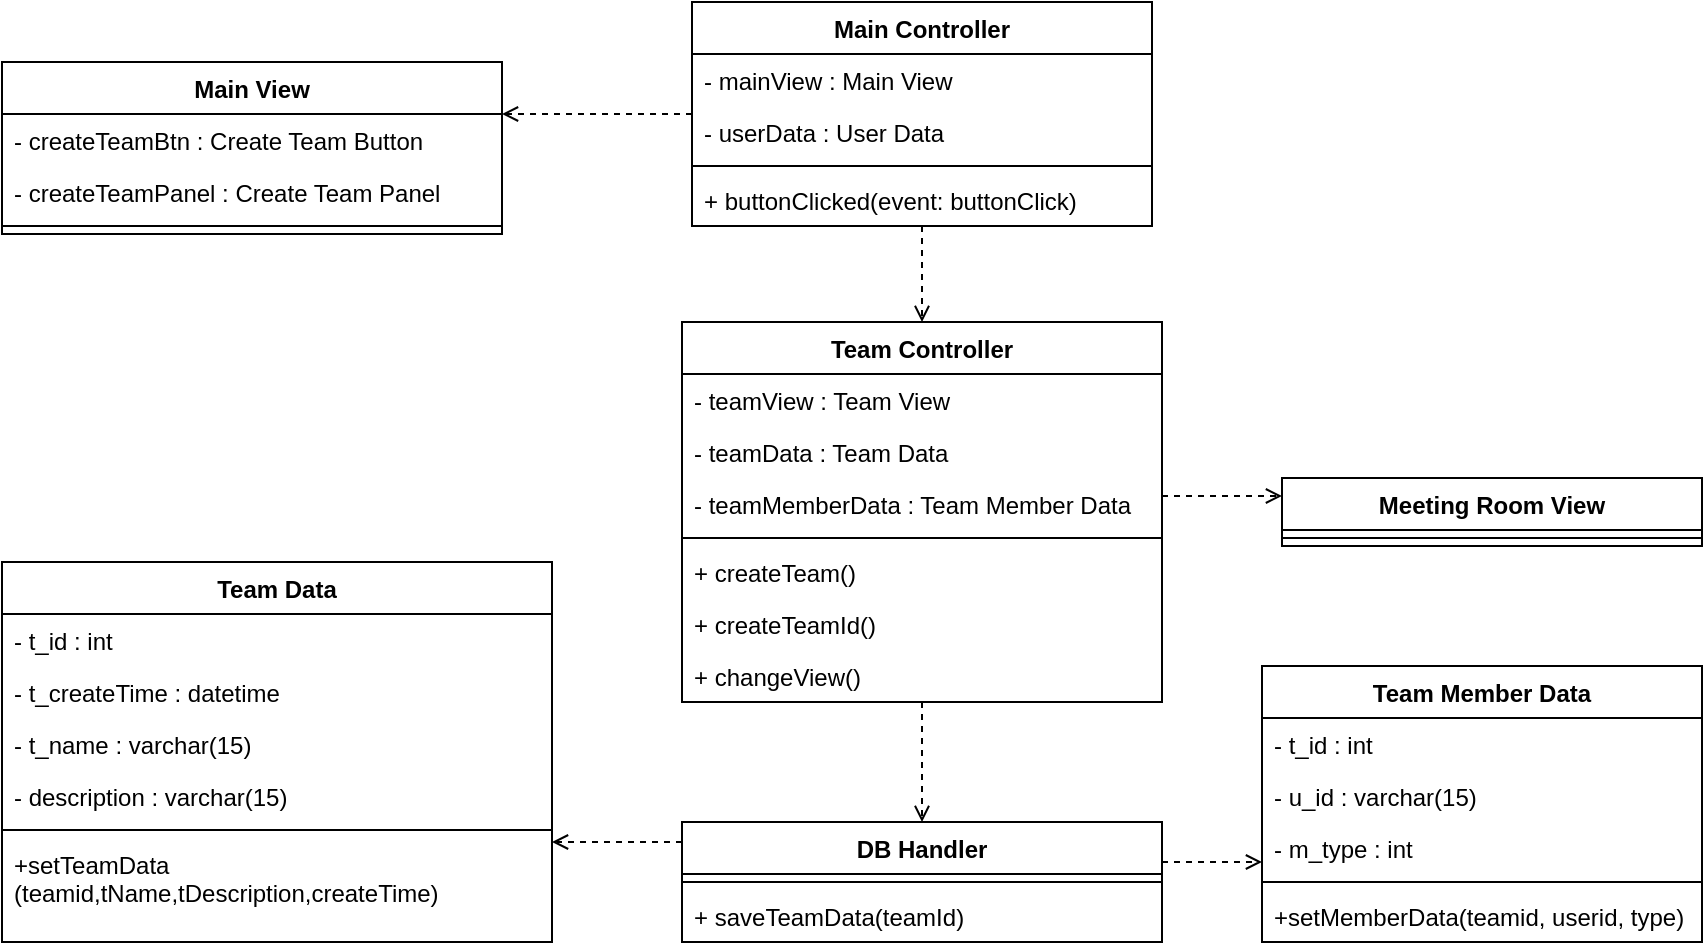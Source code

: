 <mxfile version="14.7.6" type="github">
  <diagram id="ARZhKI-HRwNtofPweC6J" name="Page-1">
    <mxGraphModel dx="2489" dy="1931" grid="1" gridSize="10" guides="1" tooltips="1" connect="1" arrows="1" fold="1" page="1" pageScale="1" pageWidth="827" pageHeight="1169" math="0" shadow="0">
      <root>
        <mxCell id="0" />
        <mxCell id="1" parent="0" />
        <mxCell id="k1bTv8jbRsnfldpBBQah-1" value="Main View" style="swimlane;fontStyle=1;align=center;verticalAlign=top;childLayout=stackLayout;horizontal=1;startSize=26;horizontalStack=0;resizeParent=1;resizeParentMax=0;resizeLast=0;collapsible=1;marginBottom=0;" parent="1" vertex="1">
          <mxGeometry x="-60" y="-50" width="250" height="86" as="geometry" />
        </mxCell>
        <mxCell id="k1bTv8jbRsnfldpBBQah-83" value="- createTeamBtn : Create Team Button" style="text;strokeColor=none;fillColor=none;align=left;verticalAlign=top;spacingLeft=4;spacingRight=4;overflow=hidden;rotatable=0;points=[[0,0.5],[1,0.5]];portConstraint=eastwest;" parent="k1bTv8jbRsnfldpBBQah-1" vertex="1">
          <mxGeometry y="26" width="250" height="26" as="geometry" />
        </mxCell>
        <mxCell id="k1bTv8jbRsnfldpBBQah-84" value="- createTeamPanel : Create Team Panel" style="text;strokeColor=none;fillColor=none;align=left;verticalAlign=top;spacingLeft=4;spacingRight=4;overflow=hidden;rotatable=0;points=[[0,0.5],[1,0.5]];portConstraint=eastwest;" parent="k1bTv8jbRsnfldpBBQah-1" vertex="1">
          <mxGeometry y="52" width="250" height="26" as="geometry" />
        </mxCell>
        <mxCell id="k1bTv8jbRsnfldpBBQah-3" value="" style="line;strokeWidth=1;fillColor=none;align=left;verticalAlign=middle;spacingTop=-1;spacingLeft=3;spacingRight=3;rotatable=0;labelPosition=right;points=[];portConstraint=eastwest;" parent="k1bTv8jbRsnfldpBBQah-1" vertex="1">
          <mxGeometry y="78" width="250" height="8" as="geometry" />
        </mxCell>
        <mxCell id="k1bTv8jbRsnfldpBBQah-57" style="edgeStyle=orthogonalEdgeStyle;rounded=0;orthogonalLoop=1;jettySize=auto;html=1;dashed=1;endArrow=open;endFill=0;" parent="1" source="k1bTv8jbRsnfldpBBQah-5" target="k1bTv8jbRsnfldpBBQah-1" edge="1">
          <mxGeometry relative="1" as="geometry">
            <Array as="points">
              <mxPoint x="170" y="-24" />
              <mxPoint x="170" y="-24" />
            </Array>
          </mxGeometry>
        </mxCell>
        <mxCell id="k1bTv8jbRsnfldpBBQah-5" value="Main Controller" style="swimlane;fontStyle=1;align=center;verticalAlign=top;childLayout=stackLayout;horizontal=1;startSize=26;horizontalStack=0;resizeParent=1;resizeParentMax=0;resizeLast=0;collapsible=1;marginBottom=0;" parent="1" vertex="1">
          <mxGeometry x="285" y="-80" width="230" height="112" as="geometry" />
        </mxCell>
        <mxCell id="k1bTv8jbRsnfldpBBQah-82" value="- mainView : Main View" style="text;strokeColor=none;fillColor=none;align=left;verticalAlign=top;spacingLeft=4;spacingRight=4;overflow=hidden;rotatable=0;points=[[0,0.5],[1,0.5]];portConstraint=eastwest;" parent="k1bTv8jbRsnfldpBBQah-5" vertex="1">
          <mxGeometry y="26" width="230" height="26" as="geometry" />
        </mxCell>
        <mxCell id="k1bTv8jbRsnfldpBBQah-6" value="- userData : User Data" style="text;strokeColor=none;fillColor=none;align=left;verticalAlign=top;spacingLeft=4;spacingRight=4;overflow=hidden;rotatable=0;points=[[0,0.5],[1,0.5]];portConstraint=eastwest;" parent="k1bTv8jbRsnfldpBBQah-5" vertex="1">
          <mxGeometry y="52" width="230" height="26" as="geometry" />
        </mxCell>
        <mxCell id="k1bTv8jbRsnfldpBBQah-7" value="" style="line;strokeWidth=1;fillColor=none;align=left;verticalAlign=middle;spacingTop=-1;spacingLeft=3;spacingRight=3;rotatable=0;labelPosition=right;points=[];portConstraint=eastwest;" parent="k1bTv8jbRsnfldpBBQah-5" vertex="1">
          <mxGeometry y="78" width="230" height="8" as="geometry" />
        </mxCell>
        <mxCell id="k1bTv8jbRsnfldpBBQah-8" value="+ buttonClicked(event: buttonClick)" style="text;strokeColor=none;fillColor=none;align=left;verticalAlign=top;spacingLeft=4;spacingRight=4;overflow=hidden;rotatable=0;points=[[0,0.5],[1,0.5]];portConstraint=eastwest;" parent="k1bTv8jbRsnfldpBBQah-5" vertex="1">
          <mxGeometry y="86" width="230" height="26" as="geometry" />
        </mxCell>
        <mxCell id="k1bTv8jbRsnfldpBBQah-61" style="edgeStyle=orthogonalEdgeStyle;rounded=0;orthogonalLoop=1;jettySize=auto;html=1;dashed=1;endArrow=open;endFill=0;" parent="1" source="k1bTv8jbRsnfldpBBQah-9" target="k1bTv8jbRsnfldpBBQah-33" edge="1">
          <mxGeometry relative="1" as="geometry">
            <Array as="points">
              <mxPoint x="560" y="167" />
              <mxPoint x="560" y="167" />
            </Array>
          </mxGeometry>
        </mxCell>
        <mxCell id="k1bTv8jbRsnfldpBBQah-80" style="edgeStyle=orthogonalEdgeStyle;rounded=0;orthogonalLoop=1;jettySize=auto;html=1;dashed=1;endArrow=open;endFill=0;" parent="1" source="k1bTv8jbRsnfldpBBQah-9" target="k1bTv8jbRsnfldpBBQah-13" edge="1">
          <mxGeometry relative="1" as="geometry">
            <Array as="points">
              <mxPoint x="380" y="250" />
              <mxPoint x="380" y="250" />
            </Array>
          </mxGeometry>
        </mxCell>
        <mxCell id="k1bTv8jbRsnfldpBBQah-9" value="Team Controller" style="swimlane;fontStyle=1;align=center;verticalAlign=top;childLayout=stackLayout;horizontal=1;startSize=26;horizontalStack=0;resizeParent=1;resizeParentMax=0;resizeLast=0;collapsible=1;marginBottom=0;" parent="1" vertex="1">
          <mxGeometry x="280" y="80" width="240" height="190" as="geometry" />
        </mxCell>
        <mxCell id="k1bTv8jbRsnfldpBBQah-10" value="- teamView : Team View" style="text;strokeColor=none;fillColor=none;align=left;verticalAlign=top;spacingLeft=4;spacingRight=4;overflow=hidden;rotatable=0;points=[[0,0.5],[1,0.5]];portConstraint=eastwest;" parent="k1bTv8jbRsnfldpBBQah-9" vertex="1">
          <mxGeometry y="26" width="240" height="26" as="geometry" />
        </mxCell>
        <mxCell id="k1bTv8jbRsnfldpBBQah-37" value="- teamData : Team Data" style="text;strokeColor=none;fillColor=none;align=left;verticalAlign=top;spacingLeft=4;spacingRight=4;overflow=hidden;rotatable=0;points=[[0,0.5],[1,0.5]];portConstraint=eastwest;" parent="k1bTv8jbRsnfldpBBQah-9" vertex="1">
          <mxGeometry y="52" width="240" height="26" as="geometry" />
        </mxCell>
        <mxCell id="k1bTv8jbRsnfldpBBQah-38" value="- teamMemberData : Team Member Data" style="text;strokeColor=none;fillColor=none;align=left;verticalAlign=top;spacingLeft=4;spacingRight=4;overflow=hidden;rotatable=0;points=[[0,0.5],[1,0.5]];portConstraint=eastwest;" parent="k1bTv8jbRsnfldpBBQah-9" vertex="1">
          <mxGeometry y="78" width="240" height="26" as="geometry" />
        </mxCell>
        <mxCell id="k1bTv8jbRsnfldpBBQah-11" value="" style="line;strokeWidth=1;fillColor=none;align=left;verticalAlign=middle;spacingTop=-1;spacingLeft=3;spacingRight=3;rotatable=0;labelPosition=right;points=[];portConstraint=eastwest;" parent="k1bTv8jbRsnfldpBBQah-9" vertex="1">
          <mxGeometry y="104" width="240" height="8" as="geometry" />
        </mxCell>
        <mxCell id="k1bTv8jbRsnfldpBBQah-12" value="+ createTeam()" style="text;strokeColor=none;fillColor=none;align=left;verticalAlign=top;spacingLeft=4;spacingRight=4;overflow=hidden;rotatable=0;points=[[0,0.5],[1,0.5]];portConstraint=eastwest;" parent="k1bTv8jbRsnfldpBBQah-9" vertex="1">
          <mxGeometry y="112" width="240" height="26" as="geometry" />
        </mxCell>
        <mxCell id="k1bTv8jbRsnfldpBBQah-39" value="+ createTeamId()" style="text;strokeColor=none;fillColor=none;align=left;verticalAlign=top;spacingLeft=4;spacingRight=4;overflow=hidden;rotatable=0;points=[[0,0.5],[1,0.5]];portConstraint=eastwest;" parent="k1bTv8jbRsnfldpBBQah-9" vertex="1">
          <mxGeometry y="138" width="240" height="26" as="geometry" />
        </mxCell>
        <mxCell id="k1bTv8jbRsnfldpBBQah-41" value="+ changeView()" style="text;strokeColor=none;fillColor=none;align=left;verticalAlign=top;spacingLeft=4;spacingRight=4;overflow=hidden;rotatable=0;points=[[0,0.5],[1,0.5]];portConstraint=eastwest;" parent="k1bTv8jbRsnfldpBBQah-9" vertex="1">
          <mxGeometry y="164" width="240" height="26" as="geometry" />
        </mxCell>
        <mxCell id="k1bTv8jbRsnfldpBBQah-78" style="edgeStyle=orthogonalEdgeStyle;rounded=0;orthogonalLoop=1;jettySize=auto;html=1;dashed=1;endArrow=open;endFill=0;" parent="1" source="k1bTv8jbRsnfldpBBQah-13" target="k1bTv8jbRsnfldpBBQah-63" edge="1">
          <mxGeometry relative="1" as="geometry">
            <Array as="points">
              <mxPoint x="235" y="340" />
              <mxPoint x="235" y="340" />
            </Array>
          </mxGeometry>
        </mxCell>
        <mxCell id="k1bTv8jbRsnfldpBBQah-79" style="edgeStyle=orthogonalEdgeStyle;rounded=0;orthogonalLoop=1;jettySize=auto;html=1;dashed=1;endArrow=open;endFill=0;" parent="1" source="k1bTv8jbRsnfldpBBQah-13" target="k1bTv8jbRsnfldpBBQah-70" edge="1">
          <mxGeometry relative="1" as="geometry">
            <Array as="points">
              <mxPoint x="550" y="350" />
              <mxPoint x="550" y="350" />
            </Array>
          </mxGeometry>
        </mxCell>
        <mxCell id="k1bTv8jbRsnfldpBBQah-13" value="DB Handler" style="swimlane;fontStyle=1;align=center;verticalAlign=top;childLayout=stackLayout;horizontal=1;startSize=26;horizontalStack=0;resizeParent=1;resizeParentMax=0;resizeLast=0;collapsible=1;marginBottom=0;" parent="1" vertex="1">
          <mxGeometry x="280" y="330" width="240" height="60" as="geometry" />
        </mxCell>
        <mxCell id="k1bTv8jbRsnfldpBBQah-15" value="" style="line;strokeWidth=1;fillColor=none;align=left;verticalAlign=middle;spacingTop=-1;spacingLeft=3;spacingRight=3;rotatable=0;labelPosition=right;points=[];portConstraint=eastwest;" parent="k1bTv8jbRsnfldpBBQah-13" vertex="1">
          <mxGeometry y="26" width="240" height="8" as="geometry" />
        </mxCell>
        <mxCell id="k1bTv8jbRsnfldpBBQah-44" value="+ saveTeamData(teamId)" style="text;strokeColor=none;fillColor=none;align=left;verticalAlign=top;spacingLeft=4;spacingRight=4;overflow=hidden;rotatable=0;points=[[0,0.5],[1,0.5]];portConstraint=eastwest;" parent="k1bTv8jbRsnfldpBBQah-13" vertex="1">
          <mxGeometry y="34" width="240" height="26" as="geometry" />
        </mxCell>
        <mxCell id="k1bTv8jbRsnfldpBBQah-33" value="Meeting Room View" style="swimlane;fontStyle=1;align=center;verticalAlign=top;childLayout=stackLayout;horizontal=1;startSize=26;horizontalStack=0;resizeParent=1;resizeParentMax=0;resizeLast=0;collapsible=1;marginBottom=0;" parent="1" vertex="1">
          <mxGeometry x="580" y="158" width="210" height="34" as="geometry" />
        </mxCell>
        <mxCell id="k1bTv8jbRsnfldpBBQah-35" value="" style="line;strokeWidth=1;fillColor=none;align=left;verticalAlign=middle;spacingTop=-1;spacingLeft=3;spacingRight=3;rotatable=0;labelPosition=right;points=[];portConstraint=eastwest;" parent="k1bTv8jbRsnfldpBBQah-33" vertex="1">
          <mxGeometry y="26" width="210" height="8" as="geometry" />
        </mxCell>
        <mxCell id="k1bTv8jbRsnfldpBBQah-63" value="Team Data" style="swimlane;fontStyle=1;align=center;verticalAlign=top;childLayout=stackLayout;horizontal=1;startSize=26;horizontalStack=0;resizeParent=1;resizeParentMax=0;resizeLast=0;collapsible=1;marginBottom=0;" parent="1" vertex="1">
          <mxGeometry x="-60" y="200" width="275" height="190" as="geometry" />
        </mxCell>
        <mxCell id="k1bTv8jbRsnfldpBBQah-69" value="- t_id : int" style="text;strokeColor=none;fillColor=none;align=left;verticalAlign=top;spacingLeft=4;spacingRight=4;overflow=hidden;rotatable=0;points=[[0,0.5],[1,0.5]];portConstraint=eastwest;" parent="k1bTv8jbRsnfldpBBQah-63" vertex="1">
          <mxGeometry y="26" width="275" height="26" as="geometry" />
        </mxCell>
        <mxCell id="k1bTv8jbRsnfldpBBQah-68" value="- t_createTime : datetime" style="text;strokeColor=none;fillColor=none;align=left;verticalAlign=top;spacingLeft=4;spacingRight=4;overflow=hidden;rotatable=0;points=[[0,0.5],[1,0.5]];portConstraint=eastwest;" parent="k1bTv8jbRsnfldpBBQah-63" vertex="1">
          <mxGeometry y="52" width="275" height="26" as="geometry" />
        </mxCell>
        <mxCell id="k1bTv8jbRsnfldpBBQah-87" value="- t_name : varchar(15)" style="text;strokeColor=none;fillColor=none;align=left;verticalAlign=top;spacingLeft=4;spacingRight=4;overflow=hidden;rotatable=0;points=[[0,0.5],[1,0.5]];portConstraint=eastwest;" parent="k1bTv8jbRsnfldpBBQah-63" vertex="1">
          <mxGeometry y="78" width="275" height="26" as="geometry" />
        </mxCell>
        <mxCell id="k1bTv8jbRsnfldpBBQah-64" value="- description : varchar(15)" style="text;strokeColor=none;fillColor=none;align=left;verticalAlign=top;spacingLeft=4;spacingRight=4;overflow=hidden;rotatable=0;points=[[0,0.5],[1,0.5]];portConstraint=eastwest;" parent="k1bTv8jbRsnfldpBBQah-63" vertex="1">
          <mxGeometry y="104" width="275" height="26" as="geometry" />
        </mxCell>
        <mxCell id="k1bTv8jbRsnfldpBBQah-65" value="" style="line;strokeWidth=1;fillColor=none;align=left;verticalAlign=middle;spacingTop=-1;spacingLeft=3;spacingRight=3;rotatable=0;labelPosition=right;points=[];portConstraint=eastwest;" parent="k1bTv8jbRsnfldpBBQah-63" vertex="1">
          <mxGeometry y="130" width="275" height="8" as="geometry" />
        </mxCell>
        <mxCell id="k1bTv8jbRsnfldpBBQah-66" value="+setTeamData&#xa;(teamid,tName,tDescription,createTime)" style="text;strokeColor=none;fillColor=none;align=left;verticalAlign=top;spacingLeft=4;spacingRight=4;overflow=hidden;rotatable=0;points=[[0,0.5],[1,0.5]];portConstraint=eastwest;" parent="k1bTv8jbRsnfldpBBQah-63" vertex="1">
          <mxGeometry y="138" width="275" height="52" as="geometry" />
        </mxCell>
        <mxCell id="k1bTv8jbRsnfldpBBQah-70" value="Team Member Data" style="swimlane;fontStyle=1;align=center;verticalAlign=top;childLayout=stackLayout;horizontal=1;startSize=26;horizontalStack=0;resizeParent=1;resizeParentMax=0;resizeLast=0;collapsible=1;marginBottom=0;" parent="1" vertex="1">
          <mxGeometry x="570" y="252" width="220" height="138" as="geometry" />
        </mxCell>
        <mxCell id="k1bTv8jbRsnfldpBBQah-71" value="- t_id : int" style="text;strokeColor=none;fillColor=none;align=left;verticalAlign=top;spacingLeft=4;spacingRight=4;overflow=hidden;rotatable=0;points=[[0,0.5],[1,0.5]];portConstraint=eastwest;" parent="k1bTv8jbRsnfldpBBQah-70" vertex="1">
          <mxGeometry y="26" width="220" height="26" as="geometry" />
        </mxCell>
        <mxCell id="k1bTv8jbRsnfldpBBQah-72" value="- u_id : varchar(15)" style="text;strokeColor=none;fillColor=none;align=left;verticalAlign=top;spacingLeft=4;spacingRight=4;overflow=hidden;rotatable=0;points=[[0,0.5],[1,0.5]];portConstraint=eastwest;" parent="k1bTv8jbRsnfldpBBQah-70" vertex="1">
          <mxGeometry y="52" width="220" height="26" as="geometry" />
        </mxCell>
        <mxCell id="k1bTv8jbRsnfldpBBQah-73" value="- m_type : int" style="text;strokeColor=none;fillColor=none;align=left;verticalAlign=top;spacingLeft=4;spacingRight=4;overflow=hidden;rotatable=0;points=[[0,0.5],[1,0.5]];portConstraint=eastwest;" parent="k1bTv8jbRsnfldpBBQah-70" vertex="1">
          <mxGeometry y="78" width="220" height="26" as="geometry" />
        </mxCell>
        <mxCell id="k1bTv8jbRsnfldpBBQah-74" value="" style="line;strokeWidth=1;fillColor=none;align=left;verticalAlign=middle;spacingTop=-1;spacingLeft=3;spacingRight=3;rotatable=0;labelPosition=right;points=[];portConstraint=eastwest;" parent="k1bTv8jbRsnfldpBBQah-70" vertex="1">
          <mxGeometry y="104" width="220" height="8" as="geometry" />
        </mxCell>
        <mxCell id="k1bTv8jbRsnfldpBBQah-75" value="+setMemberData(teamid, userid, type)" style="text;strokeColor=none;fillColor=none;align=left;verticalAlign=top;spacingLeft=4;spacingRight=4;overflow=hidden;rotatable=0;points=[[0,0.5],[1,0.5]];portConstraint=eastwest;" parent="k1bTv8jbRsnfldpBBQah-70" vertex="1">
          <mxGeometry y="112" width="220" height="26" as="geometry" />
        </mxCell>
        <mxCell id="k1bTv8jbRsnfldpBBQah-81" style="edgeStyle=orthogonalEdgeStyle;rounded=0;orthogonalLoop=1;jettySize=auto;html=1;dashed=1;endArrow=open;endFill=0;" parent="1" source="k1bTv8jbRsnfldpBBQah-5" target="k1bTv8jbRsnfldpBBQah-9" edge="1">
          <mxGeometry relative="1" as="geometry">
            <Array as="points">
              <mxPoint x="400" y="110" />
            </Array>
          </mxGeometry>
        </mxCell>
      </root>
    </mxGraphModel>
  </diagram>
</mxfile>

